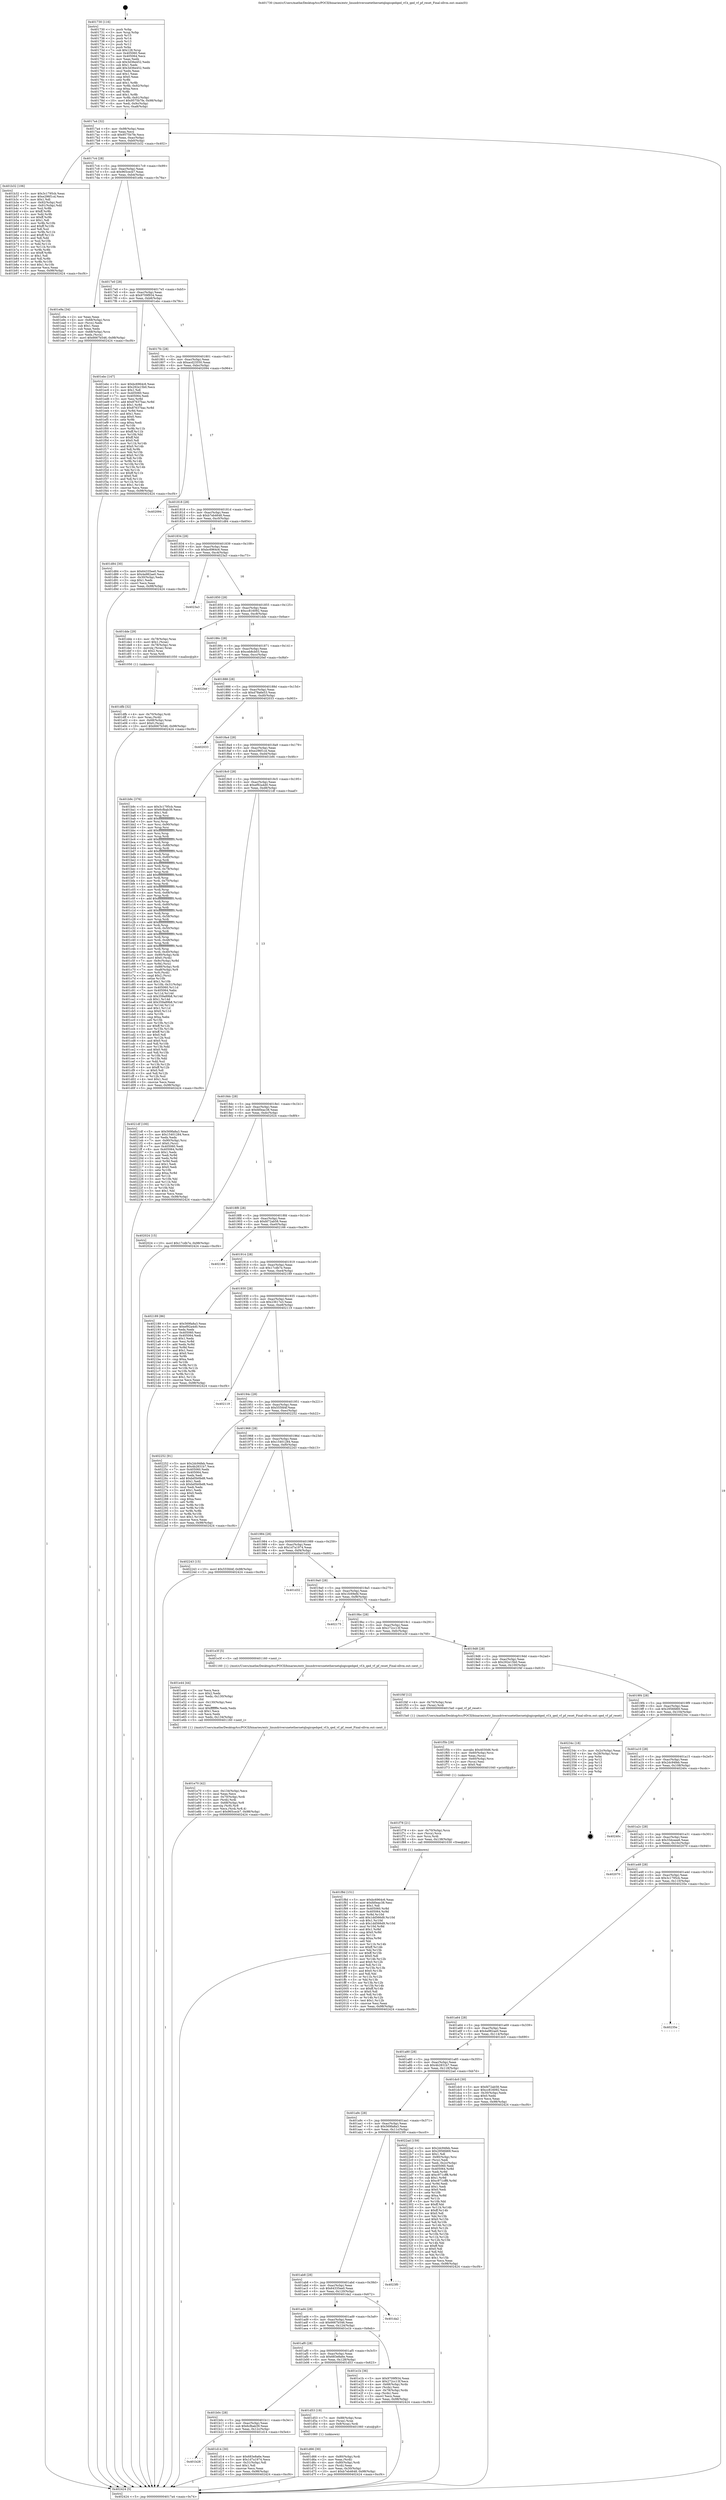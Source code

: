 digraph "0x401730" {
  label = "0x401730 (/mnt/c/Users/mathe/Desktop/tcc/POCII/binaries/extr_linuxdriversnetethernetqlogicqedqed_vf.h_qed_vf_pf_reset_Final-ollvm.out::main(0))"
  labelloc = "t"
  node[shape=record]

  Entry [label="",width=0.3,height=0.3,shape=circle,fillcolor=black,style=filled]
  "0x4017a4" [label="{
     0x4017a4 [32]\l
     | [instrs]\l
     &nbsp;&nbsp;0x4017a4 \<+6\>: mov -0x98(%rbp),%eax\l
     &nbsp;&nbsp;0x4017aa \<+2\>: mov %eax,%ecx\l
     &nbsp;&nbsp;0x4017ac \<+6\>: sub $0x9575b7fe,%ecx\l
     &nbsp;&nbsp;0x4017b2 \<+6\>: mov %eax,-0xac(%rbp)\l
     &nbsp;&nbsp;0x4017b8 \<+6\>: mov %ecx,-0xb0(%rbp)\l
     &nbsp;&nbsp;0x4017be \<+6\>: je 0000000000401b32 \<main+0x402\>\l
  }"]
  "0x401b32" [label="{
     0x401b32 [106]\l
     | [instrs]\l
     &nbsp;&nbsp;0x401b32 \<+5\>: mov $0x3c1795cb,%eax\l
     &nbsp;&nbsp;0x401b37 \<+5\>: mov $0xe296f1cd,%ecx\l
     &nbsp;&nbsp;0x401b3c \<+2\>: mov $0x1,%dl\l
     &nbsp;&nbsp;0x401b3e \<+7\>: mov -0x92(%rbp),%sil\l
     &nbsp;&nbsp;0x401b45 \<+7\>: mov -0x91(%rbp),%dil\l
     &nbsp;&nbsp;0x401b4c \<+3\>: mov %sil,%r8b\l
     &nbsp;&nbsp;0x401b4f \<+4\>: xor $0xff,%r8b\l
     &nbsp;&nbsp;0x401b53 \<+3\>: mov %dil,%r9b\l
     &nbsp;&nbsp;0x401b56 \<+4\>: xor $0xff,%r9b\l
     &nbsp;&nbsp;0x401b5a \<+3\>: xor $0x1,%dl\l
     &nbsp;&nbsp;0x401b5d \<+3\>: mov %r8b,%r10b\l
     &nbsp;&nbsp;0x401b60 \<+4\>: and $0xff,%r10b\l
     &nbsp;&nbsp;0x401b64 \<+3\>: and %dl,%sil\l
     &nbsp;&nbsp;0x401b67 \<+3\>: mov %r9b,%r11b\l
     &nbsp;&nbsp;0x401b6a \<+4\>: and $0xff,%r11b\l
     &nbsp;&nbsp;0x401b6e \<+3\>: and %dl,%dil\l
     &nbsp;&nbsp;0x401b71 \<+3\>: or %sil,%r10b\l
     &nbsp;&nbsp;0x401b74 \<+3\>: or %dil,%r11b\l
     &nbsp;&nbsp;0x401b77 \<+3\>: xor %r11b,%r10b\l
     &nbsp;&nbsp;0x401b7a \<+3\>: or %r9b,%r8b\l
     &nbsp;&nbsp;0x401b7d \<+4\>: xor $0xff,%r8b\l
     &nbsp;&nbsp;0x401b81 \<+3\>: or $0x1,%dl\l
     &nbsp;&nbsp;0x401b84 \<+3\>: and %dl,%r8b\l
     &nbsp;&nbsp;0x401b87 \<+3\>: or %r8b,%r10b\l
     &nbsp;&nbsp;0x401b8a \<+4\>: test $0x1,%r10b\l
     &nbsp;&nbsp;0x401b8e \<+3\>: cmovne %ecx,%eax\l
     &nbsp;&nbsp;0x401b91 \<+6\>: mov %eax,-0x98(%rbp)\l
     &nbsp;&nbsp;0x401b97 \<+5\>: jmp 0000000000402424 \<main+0xcf4\>\l
  }"]
  "0x4017c4" [label="{
     0x4017c4 [28]\l
     | [instrs]\l
     &nbsp;&nbsp;0x4017c4 \<+5\>: jmp 00000000004017c9 \<main+0x99\>\l
     &nbsp;&nbsp;0x4017c9 \<+6\>: mov -0xac(%rbp),%eax\l
     &nbsp;&nbsp;0x4017cf \<+5\>: sub $0x965cecb7,%eax\l
     &nbsp;&nbsp;0x4017d4 \<+6\>: mov %eax,-0xb4(%rbp)\l
     &nbsp;&nbsp;0x4017da \<+6\>: je 0000000000401e9a \<main+0x76a\>\l
  }"]
  "0x402424" [label="{
     0x402424 [5]\l
     | [instrs]\l
     &nbsp;&nbsp;0x402424 \<+5\>: jmp 00000000004017a4 \<main+0x74\>\l
  }"]
  "0x401730" [label="{
     0x401730 [116]\l
     | [instrs]\l
     &nbsp;&nbsp;0x401730 \<+1\>: push %rbp\l
     &nbsp;&nbsp;0x401731 \<+3\>: mov %rsp,%rbp\l
     &nbsp;&nbsp;0x401734 \<+2\>: push %r15\l
     &nbsp;&nbsp;0x401736 \<+2\>: push %r14\l
     &nbsp;&nbsp;0x401738 \<+2\>: push %r13\l
     &nbsp;&nbsp;0x40173a \<+2\>: push %r12\l
     &nbsp;&nbsp;0x40173c \<+1\>: push %rbx\l
     &nbsp;&nbsp;0x40173d \<+7\>: sub $0x128,%rsp\l
     &nbsp;&nbsp;0x401744 \<+7\>: mov 0x405060,%eax\l
     &nbsp;&nbsp;0x40174b \<+7\>: mov 0x405064,%ecx\l
     &nbsp;&nbsp;0x401752 \<+2\>: mov %eax,%edx\l
     &nbsp;&nbsp;0x401754 \<+6\>: sub $0x3d36e452,%edx\l
     &nbsp;&nbsp;0x40175a \<+3\>: sub $0x1,%edx\l
     &nbsp;&nbsp;0x40175d \<+6\>: add $0x3d36e452,%edx\l
     &nbsp;&nbsp;0x401763 \<+3\>: imul %edx,%eax\l
     &nbsp;&nbsp;0x401766 \<+3\>: and $0x1,%eax\l
     &nbsp;&nbsp;0x401769 \<+3\>: cmp $0x0,%eax\l
     &nbsp;&nbsp;0x40176c \<+4\>: sete %r8b\l
     &nbsp;&nbsp;0x401770 \<+4\>: and $0x1,%r8b\l
     &nbsp;&nbsp;0x401774 \<+7\>: mov %r8b,-0x92(%rbp)\l
     &nbsp;&nbsp;0x40177b \<+3\>: cmp $0xa,%ecx\l
     &nbsp;&nbsp;0x40177e \<+4\>: setl %r8b\l
     &nbsp;&nbsp;0x401782 \<+4\>: and $0x1,%r8b\l
     &nbsp;&nbsp;0x401786 \<+7\>: mov %r8b,-0x91(%rbp)\l
     &nbsp;&nbsp;0x40178d \<+10\>: movl $0x9575b7fe,-0x98(%rbp)\l
     &nbsp;&nbsp;0x401797 \<+6\>: mov %edi,-0x9c(%rbp)\l
     &nbsp;&nbsp;0x40179d \<+7\>: mov %rsi,-0xa8(%rbp)\l
  }"]
  Exit [label="",width=0.3,height=0.3,shape=circle,fillcolor=black,style=filled,peripheries=2]
  "0x401e9a" [label="{
     0x401e9a [34]\l
     | [instrs]\l
     &nbsp;&nbsp;0x401e9a \<+2\>: xor %eax,%eax\l
     &nbsp;&nbsp;0x401e9c \<+4\>: mov -0x68(%rbp),%rcx\l
     &nbsp;&nbsp;0x401ea0 \<+2\>: mov (%rcx),%edx\l
     &nbsp;&nbsp;0x401ea2 \<+3\>: sub $0x1,%eax\l
     &nbsp;&nbsp;0x401ea5 \<+2\>: sub %eax,%edx\l
     &nbsp;&nbsp;0x401ea7 \<+4\>: mov -0x68(%rbp),%rcx\l
     &nbsp;&nbsp;0x401eab \<+2\>: mov %edx,(%rcx)\l
     &nbsp;&nbsp;0x401ead \<+10\>: movl $0x6667b546,-0x98(%rbp)\l
     &nbsp;&nbsp;0x401eb7 \<+5\>: jmp 0000000000402424 \<main+0xcf4\>\l
  }"]
  "0x4017e0" [label="{
     0x4017e0 [28]\l
     | [instrs]\l
     &nbsp;&nbsp;0x4017e0 \<+5\>: jmp 00000000004017e5 \<main+0xb5\>\l
     &nbsp;&nbsp;0x4017e5 \<+6\>: mov -0xac(%rbp),%eax\l
     &nbsp;&nbsp;0x4017eb \<+5\>: sub $0x9709f934,%eax\l
     &nbsp;&nbsp;0x4017f0 \<+6\>: mov %eax,-0xb8(%rbp)\l
     &nbsp;&nbsp;0x4017f6 \<+6\>: je 0000000000401ebc \<main+0x78c\>\l
  }"]
  "0x401f8d" [label="{
     0x401f8d [151]\l
     | [instrs]\l
     &nbsp;&nbsp;0x401f8d \<+5\>: mov $0xbc6964c6,%eax\l
     &nbsp;&nbsp;0x401f92 \<+5\>: mov $0xfd0eac38,%esi\l
     &nbsp;&nbsp;0x401f97 \<+2\>: mov $0x1,%dl\l
     &nbsp;&nbsp;0x401f99 \<+8\>: mov 0x405060,%r8d\l
     &nbsp;&nbsp;0x401fa1 \<+8\>: mov 0x405064,%r9d\l
     &nbsp;&nbsp;0x401fa9 \<+3\>: mov %r8d,%r10d\l
     &nbsp;&nbsp;0x401fac \<+7\>: add $0x1dd566d9,%r10d\l
     &nbsp;&nbsp;0x401fb3 \<+4\>: sub $0x1,%r10d\l
     &nbsp;&nbsp;0x401fb7 \<+7\>: sub $0x1dd566d9,%r10d\l
     &nbsp;&nbsp;0x401fbe \<+4\>: imul %r10d,%r8d\l
     &nbsp;&nbsp;0x401fc2 \<+4\>: and $0x1,%r8d\l
     &nbsp;&nbsp;0x401fc6 \<+4\>: cmp $0x0,%r8d\l
     &nbsp;&nbsp;0x401fca \<+4\>: sete %r11b\l
     &nbsp;&nbsp;0x401fce \<+4\>: cmp $0xa,%r9d\l
     &nbsp;&nbsp;0x401fd2 \<+3\>: setl %bl\l
     &nbsp;&nbsp;0x401fd5 \<+3\>: mov %r11b,%r14b\l
     &nbsp;&nbsp;0x401fd8 \<+4\>: xor $0xff,%r14b\l
     &nbsp;&nbsp;0x401fdc \<+3\>: mov %bl,%r15b\l
     &nbsp;&nbsp;0x401fdf \<+4\>: xor $0xff,%r15b\l
     &nbsp;&nbsp;0x401fe3 \<+3\>: xor $0x0,%dl\l
     &nbsp;&nbsp;0x401fe6 \<+3\>: mov %r14b,%r12b\l
     &nbsp;&nbsp;0x401fe9 \<+4\>: and $0x0,%r12b\l
     &nbsp;&nbsp;0x401fed \<+3\>: and %dl,%r11b\l
     &nbsp;&nbsp;0x401ff0 \<+3\>: mov %r15b,%r13b\l
     &nbsp;&nbsp;0x401ff3 \<+4\>: and $0x0,%r13b\l
     &nbsp;&nbsp;0x401ff7 \<+2\>: and %dl,%bl\l
     &nbsp;&nbsp;0x401ff9 \<+3\>: or %r11b,%r12b\l
     &nbsp;&nbsp;0x401ffc \<+3\>: or %bl,%r13b\l
     &nbsp;&nbsp;0x401fff \<+3\>: xor %r13b,%r12b\l
     &nbsp;&nbsp;0x402002 \<+3\>: or %r15b,%r14b\l
     &nbsp;&nbsp;0x402005 \<+4\>: xor $0xff,%r14b\l
     &nbsp;&nbsp;0x402009 \<+3\>: or $0x0,%dl\l
     &nbsp;&nbsp;0x40200c \<+3\>: and %dl,%r14b\l
     &nbsp;&nbsp;0x40200f \<+3\>: or %r14b,%r12b\l
     &nbsp;&nbsp;0x402012 \<+4\>: test $0x1,%r12b\l
     &nbsp;&nbsp;0x402016 \<+3\>: cmovne %esi,%eax\l
     &nbsp;&nbsp;0x402019 \<+6\>: mov %eax,-0x98(%rbp)\l
     &nbsp;&nbsp;0x40201f \<+5\>: jmp 0000000000402424 \<main+0xcf4\>\l
  }"]
  "0x401ebc" [label="{
     0x401ebc [147]\l
     | [instrs]\l
     &nbsp;&nbsp;0x401ebc \<+5\>: mov $0xbc6964c6,%eax\l
     &nbsp;&nbsp;0x401ec1 \<+5\>: mov $0x292e15b0,%ecx\l
     &nbsp;&nbsp;0x401ec6 \<+2\>: mov $0x1,%dl\l
     &nbsp;&nbsp;0x401ec8 \<+7\>: mov 0x405060,%esi\l
     &nbsp;&nbsp;0x401ecf \<+7\>: mov 0x405064,%edi\l
     &nbsp;&nbsp;0x401ed6 \<+3\>: mov %esi,%r8d\l
     &nbsp;&nbsp;0x401ed9 \<+7\>: add $0x87637bac,%r8d\l
     &nbsp;&nbsp;0x401ee0 \<+4\>: sub $0x1,%r8d\l
     &nbsp;&nbsp;0x401ee4 \<+7\>: sub $0x87637bac,%r8d\l
     &nbsp;&nbsp;0x401eeb \<+4\>: imul %r8d,%esi\l
     &nbsp;&nbsp;0x401eef \<+3\>: and $0x1,%esi\l
     &nbsp;&nbsp;0x401ef2 \<+3\>: cmp $0x0,%esi\l
     &nbsp;&nbsp;0x401ef5 \<+4\>: sete %r9b\l
     &nbsp;&nbsp;0x401ef9 \<+3\>: cmp $0xa,%edi\l
     &nbsp;&nbsp;0x401efc \<+4\>: setl %r10b\l
     &nbsp;&nbsp;0x401f00 \<+3\>: mov %r9b,%r11b\l
     &nbsp;&nbsp;0x401f03 \<+4\>: xor $0xff,%r11b\l
     &nbsp;&nbsp;0x401f07 \<+3\>: mov %r10b,%bl\l
     &nbsp;&nbsp;0x401f0a \<+3\>: xor $0xff,%bl\l
     &nbsp;&nbsp;0x401f0d \<+3\>: xor $0x0,%dl\l
     &nbsp;&nbsp;0x401f10 \<+3\>: mov %r11b,%r14b\l
     &nbsp;&nbsp;0x401f13 \<+4\>: and $0x0,%r14b\l
     &nbsp;&nbsp;0x401f17 \<+3\>: and %dl,%r9b\l
     &nbsp;&nbsp;0x401f1a \<+3\>: mov %bl,%r15b\l
     &nbsp;&nbsp;0x401f1d \<+4\>: and $0x0,%r15b\l
     &nbsp;&nbsp;0x401f21 \<+3\>: and %dl,%r10b\l
     &nbsp;&nbsp;0x401f24 \<+3\>: or %r9b,%r14b\l
     &nbsp;&nbsp;0x401f27 \<+3\>: or %r10b,%r15b\l
     &nbsp;&nbsp;0x401f2a \<+3\>: xor %r15b,%r14b\l
     &nbsp;&nbsp;0x401f2d \<+3\>: or %bl,%r11b\l
     &nbsp;&nbsp;0x401f30 \<+4\>: xor $0xff,%r11b\l
     &nbsp;&nbsp;0x401f34 \<+3\>: or $0x0,%dl\l
     &nbsp;&nbsp;0x401f37 \<+3\>: and %dl,%r11b\l
     &nbsp;&nbsp;0x401f3a \<+3\>: or %r11b,%r14b\l
     &nbsp;&nbsp;0x401f3d \<+4\>: test $0x1,%r14b\l
     &nbsp;&nbsp;0x401f41 \<+3\>: cmovne %ecx,%eax\l
     &nbsp;&nbsp;0x401f44 \<+6\>: mov %eax,-0x98(%rbp)\l
     &nbsp;&nbsp;0x401f4a \<+5\>: jmp 0000000000402424 \<main+0xcf4\>\l
  }"]
  "0x4017fc" [label="{
     0x4017fc [28]\l
     | [instrs]\l
     &nbsp;&nbsp;0x4017fc \<+5\>: jmp 0000000000401801 \<main+0xd1\>\l
     &nbsp;&nbsp;0x401801 \<+6\>: mov -0xac(%rbp),%eax\l
     &nbsp;&nbsp;0x401807 \<+5\>: sub $0xacd23550,%eax\l
     &nbsp;&nbsp;0x40180c \<+6\>: mov %eax,-0xbc(%rbp)\l
     &nbsp;&nbsp;0x401812 \<+6\>: je 0000000000402094 \<main+0x964\>\l
  }"]
  "0x401f78" [label="{
     0x401f78 [21]\l
     | [instrs]\l
     &nbsp;&nbsp;0x401f78 \<+4\>: mov -0x70(%rbp),%rcx\l
     &nbsp;&nbsp;0x401f7c \<+3\>: mov (%rcx),%rcx\l
     &nbsp;&nbsp;0x401f7f \<+3\>: mov %rcx,%rdi\l
     &nbsp;&nbsp;0x401f82 \<+6\>: mov %eax,-0x138(%rbp)\l
     &nbsp;&nbsp;0x401f88 \<+5\>: call 0000000000401030 \<free@plt\>\l
     | [calls]\l
     &nbsp;&nbsp;0x401030 \{1\} (unknown)\l
  }"]
  "0x402094" [label="{
     0x402094\l
  }", style=dashed]
  "0x401818" [label="{
     0x401818 [28]\l
     | [instrs]\l
     &nbsp;&nbsp;0x401818 \<+5\>: jmp 000000000040181d \<main+0xed\>\l
     &nbsp;&nbsp;0x40181d \<+6\>: mov -0xac(%rbp),%eax\l
     &nbsp;&nbsp;0x401823 \<+5\>: sub $0xb7eb4648,%eax\l
     &nbsp;&nbsp;0x401828 \<+6\>: mov %eax,-0xc0(%rbp)\l
     &nbsp;&nbsp;0x40182e \<+6\>: je 0000000000401d84 \<main+0x654\>\l
  }"]
  "0x401f5b" [label="{
     0x401f5b [29]\l
     | [instrs]\l
     &nbsp;&nbsp;0x401f5b \<+10\>: movabs $0x4030d6,%rdi\l
     &nbsp;&nbsp;0x401f65 \<+4\>: mov -0x60(%rbp),%rcx\l
     &nbsp;&nbsp;0x401f69 \<+2\>: mov %eax,(%rcx)\l
     &nbsp;&nbsp;0x401f6b \<+4\>: mov -0x60(%rbp),%rcx\l
     &nbsp;&nbsp;0x401f6f \<+2\>: mov (%rcx),%esi\l
     &nbsp;&nbsp;0x401f71 \<+2\>: mov $0x0,%al\l
     &nbsp;&nbsp;0x401f73 \<+5\>: call 0000000000401040 \<printf@plt\>\l
     | [calls]\l
     &nbsp;&nbsp;0x401040 \{1\} (unknown)\l
  }"]
  "0x401d84" [label="{
     0x401d84 [30]\l
     | [instrs]\l
     &nbsp;&nbsp;0x401d84 \<+5\>: mov $0x64335ee0,%eax\l
     &nbsp;&nbsp;0x401d89 \<+5\>: mov $0x4a982ae0,%ecx\l
     &nbsp;&nbsp;0x401d8e \<+3\>: mov -0x30(%rbp),%edx\l
     &nbsp;&nbsp;0x401d91 \<+3\>: cmp $0x1,%edx\l
     &nbsp;&nbsp;0x401d94 \<+3\>: cmovl %ecx,%eax\l
     &nbsp;&nbsp;0x401d97 \<+6\>: mov %eax,-0x98(%rbp)\l
     &nbsp;&nbsp;0x401d9d \<+5\>: jmp 0000000000402424 \<main+0xcf4\>\l
  }"]
  "0x401834" [label="{
     0x401834 [28]\l
     | [instrs]\l
     &nbsp;&nbsp;0x401834 \<+5\>: jmp 0000000000401839 \<main+0x109\>\l
     &nbsp;&nbsp;0x401839 \<+6\>: mov -0xac(%rbp),%eax\l
     &nbsp;&nbsp;0x40183f \<+5\>: sub $0xbc6964c6,%eax\l
     &nbsp;&nbsp;0x401844 \<+6\>: mov %eax,-0xc4(%rbp)\l
     &nbsp;&nbsp;0x40184a \<+6\>: je 00000000004023a3 \<main+0xc73\>\l
  }"]
  "0x401e70" [label="{
     0x401e70 [42]\l
     | [instrs]\l
     &nbsp;&nbsp;0x401e70 \<+6\>: mov -0x134(%rbp),%ecx\l
     &nbsp;&nbsp;0x401e76 \<+3\>: imul %eax,%ecx\l
     &nbsp;&nbsp;0x401e79 \<+4\>: mov -0x70(%rbp),%rdi\l
     &nbsp;&nbsp;0x401e7d \<+3\>: mov (%rdi),%rdi\l
     &nbsp;&nbsp;0x401e80 \<+4\>: mov -0x68(%rbp),%r8\l
     &nbsp;&nbsp;0x401e84 \<+3\>: movslq (%r8),%r8\l
     &nbsp;&nbsp;0x401e87 \<+4\>: mov %ecx,(%rdi,%r8,4)\l
     &nbsp;&nbsp;0x401e8b \<+10\>: movl $0x965cecb7,-0x98(%rbp)\l
     &nbsp;&nbsp;0x401e95 \<+5\>: jmp 0000000000402424 \<main+0xcf4\>\l
  }"]
  "0x4023a3" [label="{
     0x4023a3\l
  }", style=dashed]
  "0x401850" [label="{
     0x401850 [28]\l
     | [instrs]\l
     &nbsp;&nbsp;0x401850 \<+5\>: jmp 0000000000401855 \<main+0x125\>\l
     &nbsp;&nbsp;0x401855 \<+6\>: mov -0xac(%rbp),%eax\l
     &nbsp;&nbsp;0x40185b \<+5\>: sub $0xcc816092,%eax\l
     &nbsp;&nbsp;0x401860 \<+6\>: mov %eax,-0xc8(%rbp)\l
     &nbsp;&nbsp;0x401866 \<+6\>: je 0000000000401dde \<main+0x6ae\>\l
  }"]
  "0x401e44" [label="{
     0x401e44 [44]\l
     | [instrs]\l
     &nbsp;&nbsp;0x401e44 \<+2\>: xor %ecx,%ecx\l
     &nbsp;&nbsp;0x401e46 \<+5\>: mov $0x2,%edx\l
     &nbsp;&nbsp;0x401e4b \<+6\>: mov %edx,-0x130(%rbp)\l
     &nbsp;&nbsp;0x401e51 \<+1\>: cltd\l
     &nbsp;&nbsp;0x401e52 \<+6\>: mov -0x130(%rbp),%esi\l
     &nbsp;&nbsp;0x401e58 \<+2\>: idiv %esi\l
     &nbsp;&nbsp;0x401e5a \<+6\>: imul $0xfffffffe,%edx,%edx\l
     &nbsp;&nbsp;0x401e60 \<+3\>: sub $0x1,%ecx\l
     &nbsp;&nbsp;0x401e63 \<+2\>: sub %ecx,%edx\l
     &nbsp;&nbsp;0x401e65 \<+6\>: mov %edx,-0x134(%rbp)\l
     &nbsp;&nbsp;0x401e6b \<+5\>: call 0000000000401160 \<next_i\>\l
     | [calls]\l
     &nbsp;&nbsp;0x401160 \{1\} (/mnt/c/Users/mathe/Desktop/tcc/POCII/binaries/extr_linuxdriversnetethernetqlogicqedqed_vf.h_qed_vf_pf_reset_Final-ollvm.out::next_i)\l
  }"]
  "0x401dde" [label="{
     0x401dde [29]\l
     | [instrs]\l
     &nbsp;&nbsp;0x401dde \<+4\>: mov -0x78(%rbp),%rax\l
     &nbsp;&nbsp;0x401de2 \<+6\>: movl $0x1,(%rax)\l
     &nbsp;&nbsp;0x401de8 \<+4\>: mov -0x78(%rbp),%rax\l
     &nbsp;&nbsp;0x401dec \<+3\>: movslq (%rax),%rax\l
     &nbsp;&nbsp;0x401def \<+4\>: shl $0x2,%rax\l
     &nbsp;&nbsp;0x401df3 \<+3\>: mov %rax,%rdi\l
     &nbsp;&nbsp;0x401df6 \<+5\>: call 0000000000401050 \<malloc@plt\>\l
     | [calls]\l
     &nbsp;&nbsp;0x401050 \{1\} (unknown)\l
  }"]
  "0x40186c" [label="{
     0x40186c [28]\l
     | [instrs]\l
     &nbsp;&nbsp;0x40186c \<+5\>: jmp 0000000000401871 \<main+0x141\>\l
     &nbsp;&nbsp;0x401871 \<+6\>: mov -0xac(%rbp),%eax\l
     &nbsp;&nbsp;0x401877 \<+5\>: sub $0xceb8cb03,%eax\l
     &nbsp;&nbsp;0x40187c \<+6\>: mov %eax,-0xcc(%rbp)\l
     &nbsp;&nbsp;0x401882 \<+6\>: je 00000000004020ef \<main+0x9bf\>\l
  }"]
  "0x401dfb" [label="{
     0x401dfb [32]\l
     | [instrs]\l
     &nbsp;&nbsp;0x401dfb \<+4\>: mov -0x70(%rbp),%rdi\l
     &nbsp;&nbsp;0x401dff \<+3\>: mov %rax,(%rdi)\l
     &nbsp;&nbsp;0x401e02 \<+4\>: mov -0x68(%rbp),%rax\l
     &nbsp;&nbsp;0x401e06 \<+6\>: movl $0x0,(%rax)\l
     &nbsp;&nbsp;0x401e0c \<+10\>: movl $0x6667b546,-0x98(%rbp)\l
     &nbsp;&nbsp;0x401e16 \<+5\>: jmp 0000000000402424 \<main+0xcf4\>\l
  }"]
  "0x4020ef" [label="{
     0x4020ef\l
  }", style=dashed]
  "0x401888" [label="{
     0x401888 [28]\l
     | [instrs]\l
     &nbsp;&nbsp;0x401888 \<+5\>: jmp 000000000040188d \<main+0x15d\>\l
     &nbsp;&nbsp;0x40188d \<+6\>: mov -0xac(%rbp),%eax\l
     &nbsp;&nbsp;0x401893 \<+5\>: sub $0xd78a6e53,%eax\l
     &nbsp;&nbsp;0x401898 \<+6\>: mov %eax,-0xd0(%rbp)\l
     &nbsp;&nbsp;0x40189e \<+6\>: je 0000000000402033 \<main+0x903\>\l
  }"]
  "0x401d66" [label="{
     0x401d66 [30]\l
     | [instrs]\l
     &nbsp;&nbsp;0x401d66 \<+4\>: mov -0x80(%rbp),%rdi\l
     &nbsp;&nbsp;0x401d6a \<+2\>: mov %eax,(%rdi)\l
     &nbsp;&nbsp;0x401d6c \<+4\>: mov -0x80(%rbp),%rdi\l
     &nbsp;&nbsp;0x401d70 \<+2\>: mov (%rdi),%eax\l
     &nbsp;&nbsp;0x401d72 \<+3\>: mov %eax,-0x30(%rbp)\l
     &nbsp;&nbsp;0x401d75 \<+10\>: movl $0xb7eb4648,-0x98(%rbp)\l
     &nbsp;&nbsp;0x401d7f \<+5\>: jmp 0000000000402424 \<main+0xcf4\>\l
  }"]
  "0x402033" [label="{
     0x402033\l
  }", style=dashed]
  "0x4018a4" [label="{
     0x4018a4 [28]\l
     | [instrs]\l
     &nbsp;&nbsp;0x4018a4 \<+5\>: jmp 00000000004018a9 \<main+0x179\>\l
     &nbsp;&nbsp;0x4018a9 \<+6\>: mov -0xac(%rbp),%eax\l
     &nbsp;&nbsp;0x4018af \<+5\>: sub $0xe296f1cd,%eax\l
     &nbsp;&nbsp;0x4018b4 \<+6\>: mov %eax,-0xd4(%rbp)\l
     &nbsp;&nbsp;0x4018ba \<+6\>: je 0000000000401b9c \<main+0x46c\>\l
  }"]
  "0x401b28" [label="{
     0x401b28\l
  }", style=dashed]
  "0x401b9c" [label="{
     0x401b9c [376]\l
     | [instrs]\l
     &nbsp;&nbsp;0x401b9c \<+5\>: mov $0x3c1795cb,%eax\l
     &nbsp;&nbsp;0x401ba1 \<+5\>: mov $0x6cfbab39,%ecx\l
     &nbsp;&nbsp;0x401ba6 \<+2\>: mov $0x1,%dl\l
     &nbsp;&nbsp;0x401ba8 \<+3\>: mov %rsp,%rsi\l
     &nbsp;&nbsp;0x401bab \<+4\>: add $0xfffffffffffffff0,%rsi\l
     &nbsp;&nbsp;0x401baf \<+3\>: mov %rsi,%rsp\l
     &nbsp;&nbsp;0x401bb2 \<+7\>: mov %rsi,-0x90(%rbp)\l
     &nbsp;&nbsp;0x401bb9 \<+3\>: mov %rsp,%rsi\l
     &nbsp;&nbsp;0x401bbc \<+4\>: add $0xfffffffffffffff0,%rsi\l
     &nbsp;&nbsp;0x401bc0 \<+3\>: mov %rsi,%rsp\l
     &nbsp;&nbsp;0x401bc3 \<+3\>: mov %rsp,%rdi\l
     &nbsp;&nbsp;0x401bc6 \<+4\>: add $0xfffffffffffffff0,%rdi\l
     &nbsp;&nbsp;0x401bca \<+3\>: mov %rdi,%rsp\l
     &nbsp;&nbsp;0x401bcd \<+7\>: mov %rdi,-0x88(%rbp)\l
     &nbsp;&nbsp;0x401bd4 \<+3\>: mov %rsp,%rdi\l
     &nbsp;&nbsp;0x401bd7 \<+4\>: add $0xfffffffffffffff0,%rdi\l
     &nbsp;&nbsp;0x401bdb \<+3\>: mov %rdi,%rsp\l
     &nbsp;&nbsp;0x401bde \<+4\>: mov %rdi,-0x80(%rbp)\l
     &nbsp;&nbsp;0x401be2 \<+3\>: mov %rsp,%rdi\l
     &nbsp;&nbsp;0x401be5 \<+4\>: add $0xfffffffffffffff0,%rdi\l
     &nbsp;&nbsp;0x401be9 \<+3\>: mov %rdi,%rsp\l
     &nbsp;&nbsp;0x401bec \<+4\>: mov %rdi,-0x78(%rbp)\l
     &nbsp;&nbsp;0x401bf0 \<+3\>: mov %rsp,%rdi\l
     &nbsp;&nbsp;0x401bf3 \<+4\>: add $0xfffffffffffffff0,%rdi\l
     &nbsp;&nbsp;0x401bf7 \<+3\>: mov %rdi,%rsp\l
     &nbsp;&nbsp;0x401bfa \<+4\>: mov %rdi,-0x70(%rbp)\l
     &nbsp;&nbsp;0x401bfe \<+3\>: mov %rsp,%rdi\l
     &nbsp;&nbsp;0x401c01 \<+4\>: add $0xfffffffffffffff0,%rdi\l
     &nbsp;&nbsp;0x401c05 \<+3\>: mov %rdi,%rsp\l
     &nbsp;&nbsp;0x401c08 \<+4\>: mov %rdi,-0x68(%rbp)\l
     &nbsp;&nbsp;0x401c0c \<+3\>: mov %rsp,%rdi\l
     &nbsp;&nbsp;0x401c0f \<+4\>: add $0xfffffffffffffff0,%rdi\l
     &nbsp;&nbsp;0x401c13 \<+3\>: mov %rdi,%rsp\l
     &nbsp;&nbsp;0x401c16 \<+4\>: mov %rdi,-0x60(%rbp)\l
     &nbsp;&nbsp;0x401c1a \<+3\>: mov %rsp,%rdi\l
     &nbsp;&nbsp;0x401c1d \<+4\>: add $0xfffffffffffffff0,%rdi\l
     &nbsp;&nbsp;0x401c21 \<+3\>: mov %rdi,%rsp\l
     &nbsp;&nbsp;0x401c24 \<+4\>: mov %rdi,-0x58(%rbp)\l
     &nbsp;&nbsp;0x401c28 \<+3\>: mov %rsp,%rdi\l
     &nbsp;&nbsp;0x401c2b \<+4\>: add $0xfffffffffffffff0,%rdi\l
     &nbsp;&nbsp;0x401c2f \<+3\>: mov %rdi,%rsp\l
     &nbsp;&nbsp;0x401c32 \<+4\>: mov %rdi,-0x50(%rbp)\l
     &nbsp;&nbsp;0x401c36 \<+3\>: mov %rsp,%rdi\l
     &nbsp;&nbsp;0x401c39 \<+4\>: add $0xfffffffffffffff0,%rdi\l
     &nbsp;&nbsp;0x401c3d \<+3\>: mov %rdi,%rsp\l
     &nbsp;&nbsp;0x401c40 \<+4\>: mov %rdi,-0x48(%rbp)\l
     &nbsp;&nbsp;0x401c44 \<+3\>: mov %rsp,%rdi\l
     &nbsp;&nbsp;0x401c47 \<+4\>: add $0xfffffffffffffff0,%rdi\l
     &nbsp;&nbsp;0x401c4b \<+3\>: mov %rdi,%rsp\l
     &nbsp;&nbsp;0x401c4e \<+4\>: mov %rdi,-0x40(%rbp)\l
     &nbsp;&nbsp;0x401c52 \<+7\>: mov -0x90(%rbp),%rdi\l
     &nbsp;&nbsp;0x401c59 \<+6\>: movl $0x0,(%rdi)\l
     &nbsp;&nbsp;0x401c5f \<+7\>: mov -0x9c(%rbp),%r8d\l
     &nbsp;&nbsp;0x401c66 \<+3\>: mov %r8d,(%rsi)\l
     &nbsp;&nbsp;0x401c69 \<+7\>: mov -0x88(%rbp),%rdi\l
     &nbsp;&nbsp;0x401c70 \<+7\>: mov -0xa8(%rbp),%r9\l
     &nbsp;&nbsp;0x401c77 \<+3\>: mov %r9,(%rdi)\l
     &nbsp;&nbsp;0x401c7a \<+3\>: cmpl $0x2,(%rsi)\l
     &nbsp;&nbsp;0x401c7d \<+4\>: setne %r10b\l
     &nbsp;&nbsp;0x401c81 \<+4\>: and $0x1,%r10b\l
     &nbsp;&nbsp;0x401c85 \<+4\>: mov %r10b,-0x31(%rbp)\l
     &nbsp;&nbsp;0x401c89 \<+8\>: mov 0x405060,%r11d\l
     &nbsp;&nbsp;0x401c91 \<+7\>: mov 0x405064,%ebx\l
     &nbsp;&nbsp;0x401c98 \<+3\>: mov %r11d,%r14d\l
     &nbsp;&nbsp;0x401c9b \<+7\>: sub $0x359a89b8,%r14d\l
     &nbsp;&nbsp;0x401ca2 \<+4\>: sub $0x1,%r14d\l
     &nbsp;&nbsp;0x401ca6 \<+7\>: add $0x359a89b8,%r14d\l
     &nbsp;&nbsp;0x401cad \<+4\>: imul %r14d,%r11d\l
     &nbsp;&nbsp;0x401cb1 \<+4\>: and $0x1,%r11d\l
     &nbsp;&nbsp;0x401cb5 \<+4\>: cmp $0x0,%r11d\l
     &nbsp;&nbsp;0x401cb9 \<+4\>: sete %r10b\l
     &nbsp;&nbsp;0x401cbd \<+3\>: cmp $0xa,%ebx\l
     &nbsp;&nbsp;0x401cc0 \<+4\>: setl %r15b\l
     &nbsp;&nbsp;0x401cc4 \<+3\>: mov %r10b,%r12b\l
     &nbsp;&nbsp;0x401cc7 \<+4\>: xor $0xff,%r12b\l
     &nbsp;&nbsp;0x401ccb \<+3\>: mov %r15b,%r13b\l
     &nbsp;&nbsp;0x401cce \<+4\>: xor $0xff,%r13b\l
     &nbsp;&nbsp;0x401cd2 \<+3\>: xor $0x0,%dl\l
     &nbsp;&nbsp;0x401cd5 \<+3\>: mov %r12b,%sil\l
     &nbsp;&nbsp;0x401cd8 \<+4\>: and $0x0,%sil\l
     &nbsp;&nbsp;0x401cdc \<+3\>: and %dl,%r10b\l
     &nbsp;&nbsp;0x401cdf \<+3\>: mov %r13b,%dil\l
     &nbsp;&nbsp;0x401ce2 \<+4\>: and $0x0,%dil\l
     &nbsp;&nbsp;0x401ce6 \<+3\>: and %dl,%r15b\l
     &nbsp;&nbsp;0x401ce9 \<+3\>: or %r10b,%sil\l
     &nbsp;&nbsp;0x401cec \<+3\>: or %r15b,%dil\l
     &nbsp;&nbsp;0x401cef \<+3\>: xor %dil,%sil\l
     &nbsp;&nbsp;0x401cf2 \<+3\>: or %r13b,%r12b\l
     &nbsp;&nbsp;0x401cf5 \<+4\>: xor $0xff,%r12b\l
     &nbsp;&nbsp;0x401cf9 \<+3\>: or $0x0,%dl\l
     &nbsp;&nbsp;0x401cfc \<+3\>: and %dl,%r12b\l
     &nbsp;&nbsp;0x401cff \<+3\>: or %r12b,%sil\l
     &nbsp;&nbsp;0x401d02 \<+4\>: test $0x1,%sil\l
     &nbsp;&nbsp;0x401d06 \<+3\>: cmovne %ecx,%eax\l
     &nbsp;&nbsp;0x401d09 \<+6\>: mov %eax,-0x98(%rbp)\l
     &nbsp;&nbsp;0x401d0f \<+5\>: jmp 0000000000402424 \<main+0xcf4\>\l
  }"]
  "0x4018c0" [label="{
     0x4018c0 [28]\l
     | [instrs]\l
     &nbsp;&nbsp;0x4018c0 \<+5\>: jmp 00000000004018c5 \<main+0x195\>\l
     &nbsp;&nbsp;0x4018c5 \<+6\>: mov -0xac(%rbp),%eax\l
     &nbsp;&nbsp;0x4018cb \<+5\>: sub $0xef92a4d0,%eax\l
     &nbsp;&nbsp;0x4018d0 \<+6\>: mov %eax,-0xd8(%rbp)\l
     &nbsp;&nbsp;0x4018d6 \<+6\>: je 00000000004021df \<main+0xaaf\>\l
  }"]
  "0x401d14" [label="{
     0x401d14 [30]\l
     | [instrs]\l
     &nbsp;&nbsp;0x401d14 \<+5\>: mov $0x683e8a6e,%eax\l
     &nbsp;&nbsp;0x401d19 \<+5\>: mov $0x1d7a1974,%ecx\l
     &nbsp;&nbsp;0x401d1e \<+3\>: mov -0x31(%rbp),%dl\l
     &nbsp;&nbsp;0x401d21 \<+3\>: test $0x1,%dl\l
     &nbsp;&nbsp;0x401d24 \<+3\>: cmovne %ecx,%eax\l
     &nbsp;&nbsp;0x401d27 \<+6\>: mov %eax,-0x98(%rbp)\l
     &nbsp;&nbsp;0x401d2d \<+5\>: jmp 0000000000402424 \<main+0xcf4\>\l
  }"]
  "0x401b0c" [label="{
     0x401b0c [28]\l
     | [instrs]\l
     &nbsp;&nbsp;0x401b0c \<+5\>: jmp 0000000000401b11 \<main+0x3e1\>\l
     &nbsp;&nbsp;0x401b11 \<+6\>: mov -0xac(%rbp),%eax\l
     &nbsp;&nbsp;0x401b17 \<+5\>: sub $0x6cfbab39,%eax\l
     &nbsp;&nbsp;0x401b1c \<+6\>: mov %eax,-0x12c(%rbp)\l
     &nbsp;&nbsp;0x401b22 \<+6\>: je 0000000000401d14 \<main+0x5e4\>\l
  }"]
  "0x4021df" [label="{
     0x4021df [100]\l
     | [instrs]\l
     &nbsp;&nbsp;0x4021df \<+5\>: mov $0x569fa8a3,%eax\l
     &nbsp;&nbsp;0x4021e4 \<+5\>: mov $0x15401284,%ecx\l
     &nbsp;&nbsp;0x4021e9 \<+2\>: xor %edx,%edx\l
     &nbsp;&nbsp;0x4021eb \<+7\>: mov -0x90(%rbp),%rsi\l
     &nbsp;&nbsp;0x4021f2 \<+6\>: movl $0x0,(%rsi)\l
     &nbsp;&nbsp;0x4021f8 \<+7\>: mov 0x405060,%edi\l
     &nbsp;&nbsp;0x4021ff \<+8\>: mov 0x405064,%r8d\l
     &nbsp;&nbsp;0x402207 \<+3\>: sub $0x1,%edx\l
     &nbsp;&nbsp;0x40220a \<+3\>: mov %edi,%r9d\l
     &nbsp;&nbsp;0x40220d \<+3\>: add %edx,%r9d\l
     &nbsp;&nbsp;0x402210 \<+4\>: imul %r9d,%edi\l
     &nbsp;&nbsp;0x402214 \<+3\>: and $0x1,%edi\l
     &nbsp;&nbsp;0x402217 \<+3\>: cmp $0x0,%edi\l
     &nbsp;&nbsp;0x40221a \<+4\>: sete %r10b\l
     &nbsp;&nbsp;0x40221e \<+4\>: cmp $0xa,%r8d\l
     &nbsp;&nbsp;0x402222 \<+4\>: setl %r11b\l
     &nbsp;&nbsp;0x402226 \<+3\>: mov %r10b,%bl\l
     &nbsp;&nbsp;0x402229 \<+3\>: and %r11b,%bl\l
     &nbsp;&nbsp;0x40222c \<+3\>: xor %r11b,%r10b\l
     &nbsp;&nbsp;0x40222f \<+3\>: or %r10b,%bl\l
     &nbsp;&nbsp;0x402232 \<+3\>: test $0x1,%bl\l
     &nbsp;&nbsp;0x402235 \<+3\>: cmovne %ecx,%eax\l
     &nbsp;&nbsp;0x402238 \<+6\>: mov %eax,-0x98(%rbp)\l
     &nbsp;&nbsp;0x40223e \<+5\>: jmp 0000000000402424 \<main+0xcf4\>\l
  }"]
  "0x4018dc" [label="{
     0x4018dc [28]\l
     | [instrs]\l
     &nbsp;&nbsp;0x4018dc \<+5\>: jmp 00000000004018e1 \<main+0x1b1\>\l
     &nbsp;&nbsp;0x4018e1 \<+6\>: mov -0xac(%rbp),%eax\l
     &nbsp;&nbsp;0x4018e7 \<+5\>: sub $0xfd0eac38,%eax\l
     &nbsp;&nbsp;0x4018ec \<+6\>: mov %eax,-0xdc(%rbp)\l
     &nbsp;&nbsp;0x4018f2 \<+6\>: je 0000000000402024 \<main+0x8f4\>\l
  }"]
  "0x401d53" [label="{
     0x401d53 [19]\l
     | [instrs]\l
     &nbsp;&nbsp;0x401d53 \<+7\>: mov -0x88(%rbp),%rax\l
     &nbsp;&nbsp;0x401d5a \<+3\>: mov (%rax),%rax\l
     &nbsp;&nbsp;0x401d5d \<+4\>: mov 0x8(%rax),%rdi\l
     &nbsp;&nbsp;0x401d61 \<+5\>: call 0000000000401060 \<atoi@plt\>\l
     | [calls]\l
     &nbsp;&nbsp;0x401060 \{1\} (unknown)\l
  }"]
  "0x402024" [label="{
     0x402024 [15]\l
     | [instrs]\l
     &nbsp;&nbsp;0x402024 \<+10\>: movl $0x17cdb7e,-0x98(%rbp)\l
     &nbsp;&nbsp;0x40202e \<+5\>: jmp 0000000000402424 \<main+0xcf4\>\l
  }"]
  "0x4018f8" [label="{
     0x4018f8 [28]\l
     | [instrs]\l
     &nbsp;&nbsp;0x4018f8 \<+5\>: jmp 00000000004018fd \<main+0x1cd\>\l
     &nbsp;&nbsp;0x4018fd \<+6\>: mov -0xac(%rbp),%eax\l
     &nbsp;&nbsp;0x401903 \<+5\>: sub $0xfd72ab58,%eax\l
     &nbsp;&nbsp;0x401908 \<+6\>: mov %eax,-0xe0(%rbp)\l
     &nbsp;&nbsp;0x40190e \<+6\>: je 0000000000402166 \<main+0xa36\>\l
  }"]
  "0x401af0" [label="{
     0x401af0 [28]\l
     | [instrs]\l
     &nbsp;&nbsp;0x401af0 \<+5\>: jmp 0000000000401af5 \<main+0x3c5\>\l
     &nbsp;&nbsp;0x401af5 \<+6\>: mov -0xac(%rbp),%eax\l
     &nbsp;&nbsp;0x401afb \<+5\>: sub $0x683e8a6e,%eax\l
     &nbsp;&nbsp;0x401b00 \<+6\>: mov %eax,-0x128(%rbp)\l
     &nbsp;&nbsp;0x401b06 \<+6\>: je 0000000000401d53 \<main+0x623\>\l
  }"]
  "0x402166" [label="{
     0x402166\l
  }", style=dashed]
  "0x401914" [label="{
     0x401914 [28]\l
     | [instrs]\l
     &nbsp;&nbsp;0x401914 \<+5\>: jmp 0000000000401919 \<main+0x1e9\>\l
     &nbsp;&nbsp;0x401919 \<+6\>: mov -0xac(%rbp),%eax\l
     &nbsp;&nbsp;0x40191f \<+5\>: sub $0x17cdb7e,%eax\l
     &nbsp;&nbsp;0x401924 \<+6\>: mov %eax,-0xe4(%rbp)\l
     &nbsp;&nbsp;0x40192a \<+6\>: je 0000000000402189 \<main+0xa59\>\l
  }"]
  "0x401e1b" [label="{
     0x401e1b [36]\l
     | [instrs]\l
     &nbsp;&nbsp;0x401e1b \<+5\>: mov $0x9709f934,%eax\l
     &nbsp;&nbsp;0x401e20 \<+5\>: mov $0x272cc13f,%ecx\l
     &nbsp;&nbsp;0x401e25 \<+4\>: mov -0x68(%rbp),%rdx\l
     &nbsp;&nbsp;0x401e29 \<+2\>: mov (%rdx),%esi\l
     &nbsp;&nbsp;0x401e2b \<+4\>: mov -0x78(%rbp),%rdx\l
     &nbsp;&nbsp;0x401e2f \<+2\>: cmp (%rdx),%esi\l
     &nbsp;&nbsp;0x401e31 \<+3\>: cmovl %ecx,%eax\l
     &nbsp;&nbsp;0x401e34 \<+6\>: mov %eax,-0x98(%rbp)\l
     &nbsp;&nbsp;0x401e3a \<+5\>: jmp 0000000000402424 \<main+0xcf4\>\l
  }"]
  "0x402189" [label="{
     0x402189 [86]\l
     | [instrs]\l
     &nbsp;&nbsp;0x402189 \<+5\>: mov $0x569fa8a3,%eax\l
     &nbsp;&nbsp;0x40218e \<+5\>: mov $0xef92a4d0,%ecx\l
     &nbsp;&nbsp;0x402193 \<+2\>: xor %edx,%edx\l
     &nbsp;&nbsp;0x402195 \<+7\>: mov 0x405060,%esi\l
     &nbsp;&nbsp;0x40219c \<+7\>: mov 0x405064,%edi\l
     &nbsp;&nbsp;0x4021a3 \<+3\>: sub $0x1,%edx\l
     &nbsp;&nbsp;0x4021a6 \<+3\>: mov %esi,%r8d\l
     &nbsp;&nbsp;0x4021a9 \<+3\>: add %edx,%r8d\l
     &nbsp;&nbsp;0x4021ac \<+4\>: imul %r8d,%esi\l
     &nbsp;&nbsp;0x4021b0 \<+3\>: and $0x1,%esi\l
     &nbsp;&nbsp;0x4021b3 \<+3\>: cmp $0x0,%esi\l
     &nbsp;&nbsp;0x4021b6 \<+4\>: sete %r9b\l
     &nbsp;&nbsp;0x4021ba \<+3\>: cmp $0xa,%edi\l
     &nbsp;&nbsp;0x4021bd \<+4\>: setl %r10b\l
     &nbsp;&nbsp;0x4021c1 \<+3\>: mov %r9b,%r11b\l
     &nbsp;&nbsp;0x4021c4 \<+3\>: and %r10b,%r11b\l
     &nbsp;&nbsp;0x4021c7 \<+3\>: xor %r10b,%r9b\l
     &nbsp;&nbsp;0x4021ca \<+3\>: or %r9b,%r11b\l
     &nbsp;&nbsp;0x4021cd \<+4\>: test $0x1,%r11b\l
     &nbsp;&nbsp;0x4021d1 \<+3\>: cmovne %ecx,%eax\l
     &nbsp;&nbsp;0x4021d4 \<+6\>: mov %eax,-0x98(%rbp)\l
     &nbsp;&nbsp;0x4021da \<+5\>: jmp 0000000000402424 \<main+0xcf4\>\l
  }"]
  "0x401930" [label="{
     0x401930 [28]\l
     | [instrs]\l
     &nbsp;&nbsp;0x401930 \<+5\>: jmp 0000000000401935 \<main+0x205\>\l
     &nbsp;&nbsp;0x401935 \<+6\>: mov -0xac(%rbp),%eax\l
     &nbsp;&nbsp;0x40193b \<+5\>: sub $0x23617e3,%eax\l
     &nbsp;&nbsp;0x401940 \<+6\>: mov %eax,-0xe8(%rbp)\l
     &nbsp;&nbsp;0x401946 \<+6\>: je 0000000000402119 \<main+0x9e9\>\l
  }"]
  "0x401ad4" [label="{
     0x401ad4 [28]\l
     | [instrs]\l
     &nbsp;&nbsp;0x401ad4 \<+5\>: jmp 0000000000401ad9 \<main+0x3a9\>\l
     &nbsp;&nbsp;0x401ad9 \<+6\>: mov -0xac(%rbp),%eax\l
     &nbsp;&nbsp;0x401adf \<+5\>: sub $0x6667b546,%eax\l
     &nbsp;&nbsp;0x401ae4 \<+6\>: mov %eax,-0x124(%rbp)\l
     &nbsp;&nbsp;0x401aea \<+6\>: je 0000000000401e1b \<main+0x6eb\>\l
  }"]
  "0x402119" [label="{
     0x402119\l
  }", style=dashed]
  "0x40194c" [label="{
     0x40194c [28]\l
     | [instrs]\l
     &nbsp;&nbsp;0x40194c \<+5\>: jmp 0000000000401951 \<main+0x221\>\l
     &nbsp;&nbsp;0x401951 \<+6\>: mov -0xac(%rbp),%eax\l
     &nbsp;&nbsp;0x401957 \<+5\>: sub $0x555fd4f,%eax\l
     &nbsp;&nbsp;0x40195c \<+6\>: mov %eax,-0xec(%rbp)\l
     &nbsp;&nbsp;0x401962 \<+6\>: je 0000000000402252 \<main+0xb22\>\l
  }"]
  "0x401da2" [label="{
     0x401da2\l
  }", style=dashed]
  "0x402252" [label="{
     0x402252 [91]\l
     | [instrs]\l
     &nbsp;&nbsp;0x402252 \<+5\>: mov $0x2dc94feb,%eax\l
     &nbsp;&nbsp;0x402257 \<+5\>: mov $0x4b2831b7,%ecx\l
     &nbsp;&nbsp;0x40225c \<+7\>: mov 0x405060,%edx\l
     &nbsp;&nbsp;0x402263 \<+7\>: mov 0x405064,%esi\l
     &nbsp;&nbsp;0x40226a \<+2\>: mov %edx,%edi\l
     &nbsp;&nbsp;0x40226c \<+6\>: add $0xbd5b0bd8,%edi\l
     &nbsp;&nbsp;0x402272 \<+3\>: sub $0x1,%edi\l
     &nbsp;&nbsp;0x402275 \<+6\>: sub $0xbd5b0bd8,%edi\l
     &nbsp;&nbsp;0x40227b \<+3\>: imul %edi,%edx\l
     &nbsp;&nbsp;0x40227e \<+3\>: and $0x1,%edx\l
     &nbsp;&nbsp;0x402281 \<+3\>: cmp $0x0,%edx\l
     &nbsp;&nbsp;0x402284 \<+4\>: sete %r8b\l
     &nbsp;&nbsp;0x402288 \<+3\>: cmp $0xa,%esi\l
     &nbsp;&nbsp;0x40228b \<+4\>: setl %r9b\l
     &nbsp;&nbsp;0x40228f \<+3\>: mov %r8b,%r10b\l
     &nbsp;&nbsp;0x402292 \<+3\>: and %r9b,%r10b\l
     &nbsp;&nbsp;0x402295 \<+3\>: xor %r9b,%r8b\l
     &nbsp;&nbsp;0x402298 \<+3\>: or %r8b,%r10b\l
     &nbsp;&nbsp;0x40229b \<+4\>: test $0x1,%r10b\l
     &nbsp;&nbsp;0x40229f \<+3\>: cmovne %ecx,%eax\l
     &nbsp;&nbsp;0x4022a2 \<+6\>: mov %eax,-0x98(%rbp)\l
     &nbsp;&nbsp;0x4022a8 \<+5\>: jmp 0000000000402424 \<main+0xcf4\>\l
  }"]
  "0x401968" [label="{
     0x401968 [28]\l
     | [instrs]\l
     &nbsp;&nbsp;0x401968 \<+5\>: jmp 000000000040196d \<main+0x23d\>\l
     &nbsp;&nbsp;0x40196d \<+6\>: mov -0xac(%rbp),%eax\l
     &nbsp;&nbsp;0x401973 \<+5\>: sub $0x15401284,%eax\l
     &nbsp;&nbsp;0x401978 \<+6\>: mov %eax,-0xf0(%rbp)\l
     &nbsp;&nbsp;0x40197e \<+6\>: je 0000000000402243 \<main+0xb13\>\l
  }"]
  "0x401ab8" [label="{
     0x401ab8 [28]\l
     | [instrs]\l
     &nbsp;&nbsp;0x401ab8 \<+5\>: jmp 0000000000401abd \<main+0x38d\>\l
     &nbsp;&nbsp;0x401abd \<+6\>: mov -0xac(%rbp),%eax\l
     &nbsp;&nbsp;0x401ac3 \<+5\>: sub $0x64335ee0,%eax\l
     &nbsp;&nbsp;0x401ac8 \<+6\>: mov %eax,-0x120(%rbp)\l
     &nbsp;&nbsp;0x401ace \<+6\>: je 0000000000401da2 \<main+0x672\>\l
  }"]
  "0x402243" [label="{
     0x402243 [15]\l
     | [instrs]\l
     &nbsp;&nbsp;0x402243 \<+10\>: movl $0x555fd4f,-0x98(%rbp)\l
     &nbsp;&nbsp;0x40224d \<+5\>: jmp 0000000000402424 \<main+0xcf4\>\l
  }"]
  "0x401984" [label="{
     0x401984 [28]\l
     | [instrs]\l
     &nbsp;&nbsp;0x401984 \<+5\>: jmp 0000000000401989 \<main+0x259\>\l
     &nbsp;&nbsp;0x401989 \<+6\>: mov -0xac(%rbp),%eax\l
     &nbsp;&nbsp;0x40198f \<+5\>: sub $0x1d7a1974,%eax\l
     &nbsp;&nbsp;0x401994 \<+6\>: mov %eax,-0xf4(%rbp)\l
     &nbsp;&nbsp;0x40199a \<+6\>: je 0000000000401d32 \<main+0x602\>\l
  }"]
  "0x4023f0" [label="{
     0x4023f0\l
  }", style=dashed]
  "0x401d32" [label="{
     0x401d32\l
  }", style=dashed]
  "0x4019a0" [label="{
     0x4019a0 [28]\l
     | [instrs]\l
     &nbsp;&nbsp;0x4019a0 \<+5\>: jmp 00000000004019a5 \<main+0x275\>\l
     &nbsp;&nbsp;0x4019a5 \<+6\>: mov -0xac(%rbp),%eax\l
     &nbsp;&nbsp;0x4019ab \<+5\>: sub $0x1fc69efd,%eax\l
     &nbsp;&nbsp;0x4019b0 \<+6\>: mov %eax,-0xf8(%rbp)\l
     &nbsp;&nbsp;0x4019b6 \<+6\>: je 0000000000402175 \<main+0xa45\>\l
  }"]
  "0x401a9c" [label="{
     0x401a9c [28]\l
     | [instrs]\l
     &nbsp;&nbsp;0x401a9c \<+5\>: jmp 0000000000401aa1 \<main+0x371\>\l
     &nbsp;&nbsp;0x401aa1 \<+6\>: mov -0xac(%rbp),%eax\l
     &nbsp;&nbsp;0x401aa7 \<+5\>: sub $0x569fa8a3,%eax\l
     &nbsp;&nbsp;0x401aac \<+6\>: mov %eax,-0x11c(%rbp)\l
     &nbsp;&nbsp;0x401ab2 \<+6\>: je 00000000004023f0 \<main+0xcc0\>\l
  }"]
  "0x402175" [label="{
     0x402175\l
  }", style=dashed]
  "0x4019bc" [label="{
     0x4019bc [28]\l
     | [instrs]\l
     &nbsp;&nbsp;0x4019bc \<+5\>: jmp 00000000004019c1 \<main+0x291\>\l
     &nbsp;&nbsp;0x4019c1 \<+6\>: mov -0xac(%rbp),%eax\l
     &nbsp;&nbsp;0x4019c7 \<+5\>: sub $0x272cc13f,%eax\l
     &nbsp;&nbsp;0x4019cc \<+6\>: mov %eax,-0xfc(%rbp)\l
     &nbsp;&nbsp;0x4019d2 \<+6\>: je 0000000000401e3f \<main+0x70f\>\l
  }"]
  "0x4022ad" [label="{
     0x4022ad [159]\l
     | [instrs]\l
     &nbsp;&nbsp;0x4022ad \<+5\>: mov $0x2dc94feb,%eax\l
     &nbsp;&nbsp;0x4022b2 \<+5\>: mov $0x2956fd69,%ecx\l
     &nbsp;&nbsp;0x4022b7 \<+2\>: mov $0x1,%dl\l
     &nbsp;&nbsp;0x4022b9 \<+7\>: mov -0x90(%rbp),%rsi\l
     &nbsp;&nbsp;0x4022c0 \<+2\>: mov (%rsi),%edi\l
     &nbsp;&nbsp;0x4022c2 \<+3\>: mov %edi,-0x2c(%rbp)\l
     &nbsp;&nbsp;0x4022c5 \<+7\>: mov 0x405060,%edi\l
     &nbsp;&nbsp;0x4022cc \<+8\>: mov 0x405064,%r8d\l
     &nbsp;&nbsp;0x4022d4 \<+3\>: mov %edi,%r9d\l
     &nbsp;&nbsp;0x4022d7 \<+7\>: add $0xc971cff8,%r9d\l
     &nbsp;&nbsp;0x4022de \<+4\>: sub $0x1,%r9d\l
     &nbsp;&nbsp;0x4022e2 \<+7\>: sub $0xc971cff8,%r9d\l
     &nbsp;&nbsp;0x4022e9 \<+4\>: imul %r9d,%edi\l
     &nbsp;&nbsp;0x4022ed \<+3\>: and $0x1,%edi\l
     &nbsp;&nbsp;0x4022f0 \<+3\>: cmp $0x0,%edi\l
     &nbsp;&nbsp;0x4022f3 \<+4\>: sete %r10b\l
     &nbsp;&nbsp;0x4022f7 \<+4\>: cmp $0xa,%r8d\l
     &nbsp;&nbsp;0x4022fb \<+4\>: setl %r11b\l
     &nbsp;&nbsp;0x4022ff \<+3\>: mov %r10b,%bl\l
     &nbsp;&nbsp;0x402302 \<+3\>: xor $0xff,%bl\l
     &nbsp;&nbsp;0x402305 \<+3\>: mov %r11b,%r14b\l
     &nbsp;&nbsp;0x402308 \<+4\>: xor $0xff,%r14b\l
     &nbsp;&nbsp;0x40230c \<+3\>: xor $0x0,%dl\l
     &nbsp;&nbsp;0x40230f \<+3\>: mov %bl,%r15b\l
     &nbsp;&nbsp;0x402312 \<+4\>: and $0x0,%r15b\l
     &nbsp;&nbsp;0x402316 \<+3\>: and %dl,%r10b\l
     &nbsp;&nbsp;0x402319 \<+3\>: mov %r14b,%r12b\l
     &nbsp;&nbsp;0x40231c \<+4\>: and $0x0,%r12b\l
     &nbsp;&nbsp;0x402320 \<+3\>: and %dl,%r11b\l
     &nbsp;&nbsp;0x402323 \<+3\>: or %r10b,%r15b\l
     &nbsp;&nbsp;0x402326 \<+3\>: or %r11b,%r12b\l
     &nbsp;&nbsp;0x402329 \<+3\>: xor %r12b,%r15b\l
     &nbsp;&nbsp;0x40232c \<+3\>: or %r14b,%bl\l
     &nbsp;&nbsp;0x40232f \<+3\>: xor $0xff,%bl\l
     &nbsp;&nbsp;0x402332 \<+3\>: or $0x0,%dl\l
     &nbsp;&nbsp;0x402335 \<+2\>: and %dl,%bl\l
     &nbsp;&nbsp;0x402337 \<+3\>: or %bl,%r15b\l
     &nbsp;&nbsp;0x40233a \<+4\>: test $0x1,%r15b\l
     &nbsp;&nbsp;0x40233e \<+3\>: cmovne %ecx,%eax\l
     &nbsp;&nbsp;0x402341 \<+6\>: mov %eax,-0x98(%rbp)\l
     &nbsp;&nbsp;0x402347 \<+5\>: jmp 0000000000402424 \<main+0xcf4\>\l
  }"]
  "0x401e3f" [label="{
     0x401e3f [5]\l
     | [instrs]\l
     &nbsp;&nbsp;0x401e3f \<+5\>: call 0000000000401160 \<next_i\>\l
     | [calls]\l
     &nbsp;&nbsp;0x401160 \{1\} (/mnt/c/Users/mathe/Desktop/tcc/POCII/binaries/extr_linuxdriversnetethernetqlogicqedqed_vf.h_qed_vf_pf_reset_Final-ollvm.out::next_i)\l
  }"]
  "0x4019d8" [label="{
     0x4019d8 [28]\l
     | [instrs]\l
     &nbsp;&nbsp;0x4019d8 \<+5\>: jmp 00000000004019dd \<main+0x2ad\>\l
     &nbsp;&nbsp;0x4019dd \<+6\>: mov -0xac(%rbp),%eax\l
     &nbsp;&nbsp;0x4019e3 \<+5\>: sub $0x292e15b0,%eax\l
     &nbsp;&nbsp;0x4019e8 \<+6\>: mov %eax,-0x100(%rbp)\l
     &nbsp;&nbsp;0x4019ee \<+6\>: je 0000000000401f4f \<main+0x81f\>\l
  }"]
  "0x401a80" [label="{
     0x401a80 [28]\l
     | [instrs]\l
     &nbsp;&nbsp;0x401a80 \<+5\>: jmp 0000000000401a85 \<main+0x355\>\l
     &nbsp;&nbsp;0x401a85 \<+6\>: mov -0xac(%rbp),%eax\l
     &nbsp;&nbsp;0x401a8b \<+5\>: sub $0x4b2831b7,%eax\l
     &nbsp;&nbsp;0x401a90 \<+6\>: mov %eax,-0x118(%rbp)\l
     &nbsp;&nbsp;0x401a96 \<+6\>: je 00000000004022ad \<main+0xb7d\>\l
  }"]
  "0x401f4f" [label="{
     0x401f4f [12]\l
     | [instrs]\l
     &nbsp;&nbsp;0x401f4f \<+4\>: mov -0x70(%rbp),%rax\l
     &nbsp;&nbsp;0x401f53 \<+3\>: mov (%rax),%rdi\l
     &nbsp;&nbsp;0x401f56 \<+5\>: call 00000000004015a0 \<qed_vf_pf_reset\>\l
     | [calls]\l
     &nbsp;&nbsp;0x4015a0 \{1\} (/mnt/c/Users/mathe/Desktop/tcc/POCII/binaries/extr_linuxdriversnetethernetqlogicqedqed_vf.h_qed_vf_pf_reset_Final-ollvm.out::qed_vf_pf_reset)\l
  }"]
  "0x4019f4" [label="{
     0x4019f4 [28]\l
     | [instrs]\l
     &nbsp;&nbsp;0x4019f4 \<+5\>: jmp 00000000004019f9 \<main+0x2c9\>\l
     &nbsp;&nbsp;0x4019f9 \<+6\>: mov -0xac(%rbp),%eax\l
     &nbsp;&nbsp;0x4019ff \<+5\>: sub $0x2956fd69,%eax\l
     &nbsp;&nbsp;0x401a04 \<+6\>: mov %eax,-0x104(%rbp)\l
     &nbsp;&nbsp;0x401a0a \<+6\>: je 000000000040234c \<main+0xc1c\>\l
  }"]
  "0x401dc0" [label="{
     0x401dc0 [30]\l
     | [instrs]\l
     &nbsp;&nbsp;0x401dc0 \<+5\>: mov $0xfd72ab58,%eax\l
     &nbsp;&nbsp;0x401dc5 \<+5\>: mov $0xcc816092,%ecx\l
     &nbsp;&nbsp;0x401dca \<+3\>: mov -0x30(%rbp),%edx\l
     &nbsp;&nbsp;0x401dcd \<+3\>: cmp $0x0,%edx\l
     &nbsp;&nbsp;0x401dd0 \<+3\>: cmove %ecx,%eax\l
     &nbsp;&nbsp;0x401dd3 \<+6\>: mov %eax,-0x98(%rbp)\l
     &nbsp;&nbsp;0x401dd9 \<+5\>: jmp 0000000000402424 \<main+0xcf4\>\l
  }"]
  "0x40234c" [label="{
     0x40234c [18]\l
     | [instrs]\l
     &nbsp;&nbsp;0x40234c \<+3\>: mov -0x2c(%rbp),%eax\l
     &nbsp;&nbsp;0x40234f \<+4\>: lea -0x28(%rbp),%rsp\l
     &nbsp;&nbsp;0x402353 \<+1\>: pop %rbx\l
     &nbsp;&nbsp;0x402354 \<+2\>: pop %r12\l
     &nbsp;&nbsp;0x402356 \<+2\>: pop %r13\l
     &nbsp;&nbsp;0x402358 \<+2\>: pop %r14\l
     &nbsp;&nbsp;0x40235a \<+2\>: pop %r15\l
     &nbsp;&nbsp;0x40235c \<+1\>: pop %rbp\l
     &nbsp;&nbsp;0x40235d \<+1\>: ret\l
  }"]
  "0x401a10" [label="{
     0x401a10 [28]\l
     | [instrs]\l
     &nbsp;&nbsp;0x401a10 \<+5\>: jmp 0000000000401a15 \<main+0x2e5\>\l
     &nbsp;&nbsp;0x401a15 \<+6\>: mov -0xac(%rbp),%eax\l
     &nbsp;&nbsp;0x401a1b \<+5\>: sub $0x2dc94feb,%eax\l
     &nbsp;&nbsp;0x401a20 \<+6\>: mov %eax,-0x108(%rbp)\l
     &nbsp;&nbsp;0x401a26 \<+6\>: je 000000000040240c \<main+0xcdc\>\l
  }"]
  "0x401a64" [label="{
     0x401a64 [28]\l
     | [instrs]\l
     &nbsp;&nbsp;0x401a64 \<+5\>: jmp 0000000000401a69 \<main+0x339\>\l
     &nbsp;&nbsp;0x401a69 \<+6\>: mov -0xac(%rbp),%eax\l
     &nbsp;&nbsp;0x401a6f \<+5\>: sub $0x4a982ae0,%eax\l
     &nbsp;&nbsp;0x401a74 \<+6\>: mov %eax,-0x114(%rbp)\l
     &nbsp;&nbsp;0x401a7a \<+6\>: je 0000000000401dc0 \<main+0x690\>\l
  }"]
  "0x40240c" [label="{
     0x40240c\l
  }", style=dashed]
  "0x401a2c" [label="{
     0x401a2c [28]\l
     | [instrs]\l
     &nbsp;&nbsp;0x401a2c \<+5\>: jmp 0000000000401a31 \<main+0x301\>\l
     &nbsp;&nbsp;0x401a31 \<+6\>: mov -0xac(%rbp),%eax\l
     &nbsp;&nbsp;0x401a37 \<+5\>: sub $0x33dceee6,%eax\l
     &nbsp;&nbsp;0x401a3c \<+6\>: mov %eax,-0x10c(%rbp)\l
     &nbsp;&nbsp;0x401a42 \<+6\>: je 0000000000402070 \<main+0x940\>\l
  }"]
  "0x40235e" [label="{
     0x40235e\l
  }", style=dashed]
  "0x402070" [label="{
     0x402070\l
  }", style=dashed]
  "0x401a48" [label="{
     0x401a48 [28]\l
     | [instrs]\l
     &nbsp;&nbsp;0x401a48 \<+5\>: jmp 0000000000401a4d \<main+0x31d\>\l
     &nbsp;&nbsp;0x401a4d \<+6\>: mov -0xac(%rbp),%eax\l
     &nbsp;&nbsp;0x401a53 \<+5\>: sub $0x3c1795cb,%eax\l
     &nbsp;&nbsp;0x401a58 \<+6\>: mov %eax,-0x110(%rbp)\l
     &nbsp;&nbsp;0x401a5e \<+6\>: je 000000000040235e \<main+0xc2e\>\l
  }"]
  Entry -> "0x401730" [label=" 1"]
  "0x4017a4" -> "0x401b32" [label=" 1"]
  "0x4017a4" -> "0x4017c4" [label=" 19"]
  "0x401b32" -> "0x402424" [label=" 1"]
  "0x401730" -> "0x4017a4" [label=" 1"]
  "0x402424" -> "0x4017a4" [label=" 19"]
  "0x40234c" -> Exit [label=" 1"]
  "0x4017c4" -> "0x401e9a" [label=" 1"]
  "0x4017c4" -> "0x4017e0" [label=" 18"]
  "0x4022ad" -> "0x402424" [label=" 1"]
  "0x4017e0" -> "0x401ebc" [label=" 1"]
  "0x4017e0" -> "0x4017fc" [label=" 17"]
  "0x402252" -> "0x402424" [label=" 1"]
  "0x4017fc" -> "0x402094" [label=" 0"]
  "0x4017fc" -> "0x401818" [label=" 17"]
  "0x402243" -> "0x402424" [label=" 1"]
  "0x401818" -> "0x401d84" [label=" 1"]
  "0x401818" -> "0x401834" [label=" 16"]
  "0x4021df" -> "0x402424" [label=" 1"]
  "0x401834" -> "0x4023a3" [label=" 0"]
  "0x401834" -> "0x401850" [label=" 16"]
  "0x402189" -> "0x402424" [label=" 1"]
  "0x401850" -> "0x401dde" [label=" 1"]
  "0x401850" -> "0x40186c" [label=" 15"]
  "0x402024" -> "0x402424" [label=" 1"]
  "0x40186c" -> "0x4020ef" [label=" 0"]
  "0x40186c" -> "0x401888" [label=" 15"]
  "0x401f8d" -> "0x402424" [label=" 1"]
  "0x401888" -> "0x402033" [label=" 0"]
  "0x401888" -> "0x4018a4" [label=" 15"]
  "0x401f78" -> "0x401f8d" [label=" 1"]
  "0x4018a4" -> "0x401b9c" [label=" 1"]
  "0x4018a4" -> "0x4018c0" [label=" 14"]
  "0x401f5b" -> "0x401f78" [label=" 1"]
  "0x401b9c" -> "0x402424" [label=" 1"]
  "0x401f4f" -> "0x401f5b" [label=" 1"]
  "0x4018c0" -> "0x4021df" [label=" 1"]
  "0x4018c0" -> "0x4018dc" [label=" 13"]
  "0x401e9a" -> "0x402424" [label=" 1"]
  "0x4018dc" -> "0x402024" [label=" 1"]
  "0x4018dc" -> "0x4018f8" [label=" 12"]
  "0x401e70" -> "0x402424" [label=" 1"]
  "0x4018f8" -> "0x402166" [label=" 0"]
  "0x4018f8" -> "0x401914" [label=" 12"]
  "0x401e3f" -> "0x401e44" [label=" 1"]
  "0x401914" -> "0x402189" [label=" 1"]
  "0x401914" -> "0x401930" [label=" 11"]
  "0x401e1b" -> "0x402424" [label=" 2"]
  "0x401930" -> "0x402119" [label=" 0"]
  "0x401930" -> "0x40194c" [label=" 11"]
  "0x401dde" -> "0x401dfb" [label=" 1"]
  "0x40194c" -> "0x402252" [label=" 1"]
  "0x40194c" -> "0x401968" [label=" 10"]
  "0x401dc0" -> "0x402424" [label=" 1"]
  "0x401968" -> "0x402243" [label=" 1"]
  "0x401968" -> "0x401984" [label=" 9"]
  "0x401d66" -> "0x402424" [label=" 1"]
  "0x401984" -> "0x401d32" [label=" 0"]
  "0x401984" -> "0x4019a0" [label=" 9"]
  "0x401d53" -> "0x401d66" [label=" 1"]
  "0x4019a0" -> "0x402175" [label=" 0"]
  "0x4019a0" -> "0x4019bc" [label=" 9"]
  "0x401b0c" -> "0x401b28" [label=" 0"]
  "0x4019bc" -> "0x401e3f" [label=" 1"]
  "0x4019bc" -> "0x4019d8" [label=" 8"]
  "0x401b0c" -> "0x401d14" [label=" 1"]
  "0x4019d8" -> "0x401f4f" [label=" 1"]
  "0x4019d8" -> "0x4019f4" [label=" 7"]
  "0x401af0" -> "0x401b0c" [label=" 1"]
  "0x4019f4" -> "0x40234c" [label=" 1"]
  "0x4019f4" -> "0x401a10" [label=" 6"]
  "0x401af0" -> "0x401d53" [label=" 1"]
  "0x401a10" -> "0x40240c" [label=" 0"]
  "0x401a10" -> "0x401a2c" [label=" 6"]
  "0x401ad4" -> "0x401af0" [label=" 2"]
  "0x401a2c" -> "0x402070" [label=" 0"]
  "0x401a2c" -> "0x401a48" [label=" 6"]
  "0x401ad4" -> "0x401e1b" [label=" 2"]
  "0x401a48" -> "0x40235e" [label=" 0"]
  "0x401a48" -> "0x401a64" [label=" 6"]
  "0x401e44" -> "0x401e70" [label=" 1"]
  "0x401a64" -> "0x401dc0" [label=" 1"]
  "0x401a64" -> "0x401a80" [label=" 5"]
  "0x401ebc" -> "0x402424" [label=" 1"]
  "0x401a80" -> "0x4022ad" [label=" 1"]
  "0x401a80" -> "0x401a9c" [label=" 4"]
  "0x401d14" -> "0x402424" [label=" 1"]
  "0x401a9c" -> "0x4023f0" [label=" 0"]
  "0x401a9c" -> "0x401ab8" [label=" 4"]
  "0x401d84" -> "0x402424" [label=" 1"]
  "0x401ab8" -> "0x401da2" [label=" 0"]
  "0x401ab8" -> "0x401ad4" [label=" 4"]
  "0x401dfb" -> "0x402424" [label=" 1"]
}
